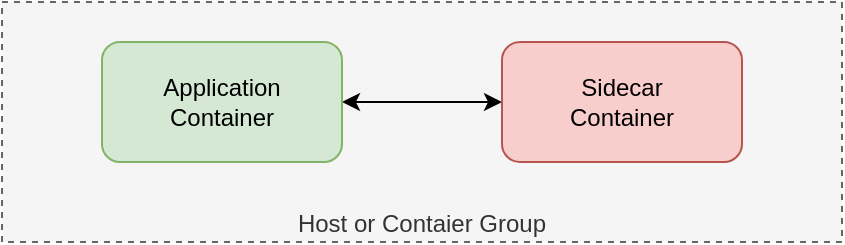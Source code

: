 <mxfile version="13.7.3" type="device"><diagram id="xExou2Qof0DDnWN7iRZf" name="Pagina-1"><mxGraphModel dx="1102" dy="851" grid="1" gridSize="10" guides="1" tooltips="1" connect="1" arrows="1" fold="1" page="1" pageScale="1" pageWidth="827" pageHeight="1169" math="0" shadow="0"><root><mxCell id="0"/><mxCell id="1" parent="0"/><mxCell id="0OGLCGp9v0zLVXmdjQwk-6" value="Host or Contaier Group" style="rounded=0;whiteSpace=wrap;html=1;verticalAlign=bottom;fillColor=#f5f5f5;strokeColor=#666666;fontColor=#333333;sketch=0;shadow=0;glass=0;dashed=1;" parent="1" vertex="1"><mxGeometry x="170" y="170" width="420" height="120" as="geometry"/></mxCell><mxCell id="0OGLCGp9v0zLVXmdjQwk-4" value="" style="edgeStyle=orthogonalEdgeStyle;rounded=0;orthogonalLoop=1;jettySize=auto;html=1;startArrow=classic;startFill=1;shadow=0;" parent="1" source="0OGLCGp9v0zLVXmdjQwk-2" target="0OGLCGp9v0zLVXmdjQwk-3" edge="1"><mxGeometry relative="1" as="geometry"/></mxCell><mxCell id="0OGLCGp9v0zLVXmdjQwk-2" value="Application&lt;br&gt;Container" style="rounded=1;whiteSpace=wrap;html=1;fillColor=#d5e8d4;strokeColor=#82b366;sketch=0;shadow=0;" parent="1" vertex="1"><mxGeometry x="220" y="190" width="120" height="60" as="geometry"/></mxCell><mxCell id="0OGLCGp9v0zLVXmdjQwk-3" value="Sidecar&lt;br&gt;Container" style="rounded=1;whiteSpace=wrap;html=1;fillColor=#f8cecc;strokeColor=#b85450;sketch=0;glass=0;shadow=0;" parent="1" vertex="1"><mxGeometry x="420" y="190" width="120" height="60" as="geometry"/></mxCell></root></mxGraphModel></diagram></mxfile>